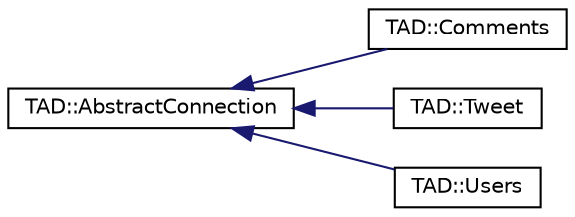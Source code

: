 digraph "Graphical Class Hierarchy"
{
  edge [fontname="Helvetica",fontsize="10",labelfontname="Helvetica",labelfontsize="10"];
  node [fontname="Helvetica",fontsize="10",shape=record];
  rankdir="LR";
  Node0 [label="TAD::AbstractConnection",height=0.2,width=0.4,color="black", fillcolor="white", style="filled",URL="$class_t_a_d_1_1_abstract_connection.html"];
  Node0 -> Node1 [dir="back",color="midnightblue",fontsize="10",style="solid",fontname="Helvetica"];
  Node1 [label="TAD::Comments",height=0.2,width=0.4,color="black", fillcolor="white", style="filled",URL="$class_t_a_d_1_1_comments.html"];
  Node0 -> Node2 [dir="back",color="midnightblue",fontsize="10",style="solid",fontname="Helvetica"];
  Node2 [label="TAD::Tweet",height=0.2,width=0.4,color="black", fillcolor="white", style="filled",URL="$class_t_a_d_1_1_tweet.html"];
  Node0 -> Node3 [dir="back",color="midnightblue",fontsize="10",style="solid",fontname="Helvetica"];
  Node3 [label="TAD::Users",height=0.2,width=0.4,color="black", fillcolor="white", style="filled",URL="$class_t_a_d_1_1_users.html"];
}
